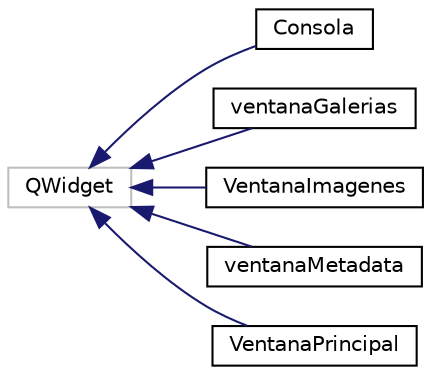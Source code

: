 digraph "Graphical Class Hierarchy"
{
  edge [fontname="Helvetica",fontsize="10",labelfontname="Helvetica",labelfontsize="10"];
  node [fontname="Helvetica",fontsize="10",shape=record];
  rankdir="LR";
  Node1 [label="QWidget",height=0.2,width=0.4,color="grey75", fillcolor="white", style="filled"];
  Node1 -> Node0 [dir="back",color="midnightblue",fontsize="10",style="solid",fontname="Helvetica"];
  Node0 [label="Consola",height=0.2,width=0.4,color="black", fillcolor="white", style="filled",URL="$class_consola.html",tooltip="The Consola class Permite mostrar la columna que se ha seleccionado en el editor de código y ademas p..."];
  Node1 -> Node3 [dir="back",color="midnightblue",fontsize="10",style="solid",fontname="Helvetica"];
  Node3 [label="ventanaGalerias",height=0.2,width=0.4,color="black", fillcolor="white", style="filled",URL="$classventana_galerias.html",tooltip="The ventanaGalerias class Permite desplegar una interfaz para poder escribir el nombre de las galeria..."];
  Node1 -> Node4 [dir="back",color="midnightblue",fontsize="10",style="solid",fontname="Helvetica"];
  Node4 [label="VentanaImagenes",height=0.2,width=0.4,color="black", fillcolor="white", style="filled",URL="$class_ventana_imagenes.html",tooltip="The VentanaImagenes class Despliega una interfaz para poder tomar imagenes PNG del directorio de la m..."];
  Node1 -> Node5 [dir="back",color="midnightblue",fontsize="10",style="solid",fontname="Helvetica"];
  Node5 [label="ventanaMetadata",height=0.2,width=0.4,color="black", fillcolor="white", style="filled",URL="$classventana_metadata.html",tooltip="The ventanaMetadata class Despliega una interfaz que permite escribir lineas de codigo para trabajar ..."];
  Node1 -> Node6 [dir="back",color="midnightblue",fontsize="10",style="solid",fontname="Helvetica"];
  Node6 [label="VentanaPrincipal",height=0.2,width=0.4,color="black", fillcolor="white", style="filled",URL="$class_ventana_principal.html",tooltip="The VentanaPrincipal class Despliega una interfaz que permite direccionar al usuario a otras ventanas..."];
}
